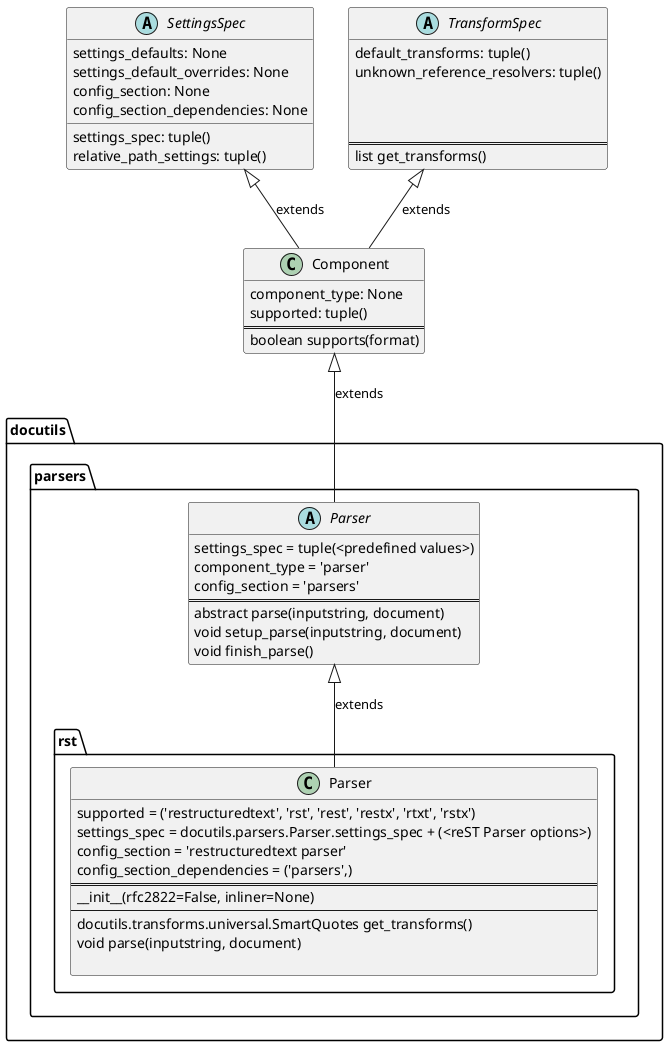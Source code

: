 
@startuml
SettingsSpec <|-- Component: extends
TransformSpec <|-- Component: extends
Component <|-- docutils.parsers.Parser: extends
docutils.parsers.Parser <|-- docutils.parsers.rst.Parser: extends
abstract SettingsSpec {
   settings_spec: tuple()
   settings_defaults: None
   settings_default_overrides: None
   relative_path_settings: tuple()
   config_section: None
   config_section_dependencies: None
}

abstract TransformSpec {
   default_transforms: tuple()
   unknown_reference_resolvers: tuple()



   ==
   list get_transforms()
}

class Component {
   component_type: None
   supported: tuple()
   ==
   boolean supports(format)
}

abstract docutils.parsers.Parser {
   settings_spec = tuple(<predefined values>)
   component_type = 'parser'
   config_section = 'parsers'
   ==
   abstract parse(inputstring, document)
   void setup_parse(inputstring, document)
   void finish_parse()
}

class docutils.parsers.rst.Parser {
   supported = ('restructuredtext', 'rst', 'rest', 'restx', 'rtxt', 'rstx')
   settings_spec = docutils.parsers.Parser.settings_spec + (<reST Parser options>)
   config_section = 'restructuredtext parser'
   config_section_dependencies = ('parsers',)
   ==
   __init__(rfc2822=False, inliner=None)
   --
   docutils.transforms.universal.SmartQuotes get_transforms()
   void parse(inputstring, document)

}

@enduml